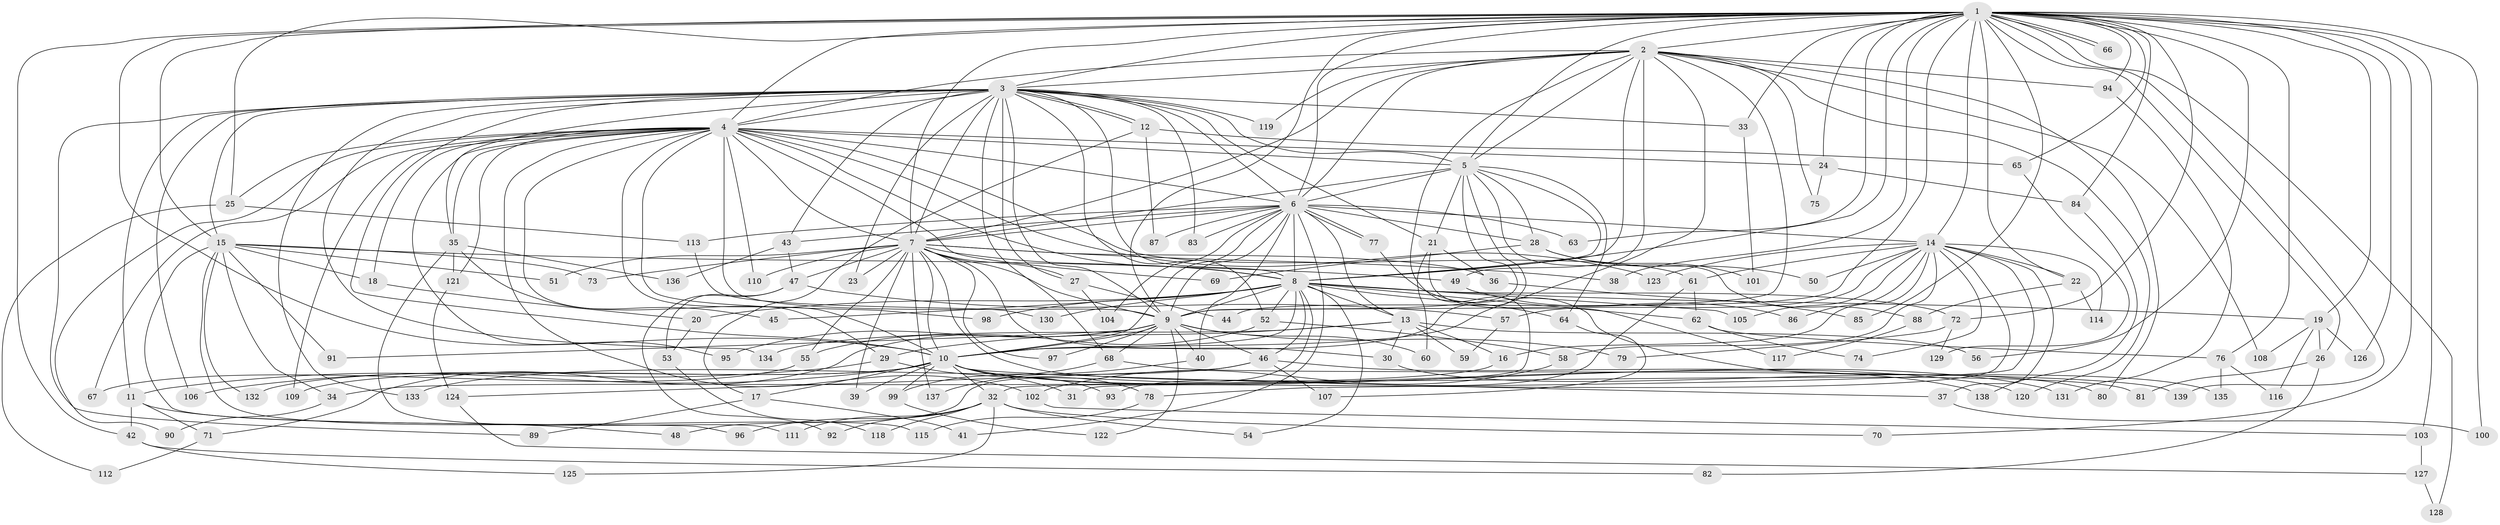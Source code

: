 // Generated by graph-tools (version 1.1) at 2025/01/03/09/25 03:01:28]
// undirected, 139 vertices, 303 edges
graph export_dot {
graph [start="1"]
  node [color=gray90,style=filled];
  1;
  2;
  3;
  4;
  5;
  6;
  7;
  8;
  9;
  10;
  11;
  12;
  13;
  14;
  15;
  16;
  17;
  18;
  19;
  20;
  21;
  22;
  23;
  24;
  25;
  26;
  27;
  28;
  29;
  30;
  31;
  32;
  33;
  34;
  35;
  36;
  37;
  38;
  39;
  40;
  41;
  42;
  43;
  44;
  45;
  46;
  47;
  48;
  49;
  50;
  51;
  52;
  53;
  54;
  55;
  56;
  57;
  58;
  59;
  60;
  61;
  62;
  63;
  64;
  65;
  66;
  67;
  68;
  69;
  70;
  71;
  72;
  73;
  74;
  75;
  76;
  77;
  78;
  79;
  80;
  81;
  82;
  83;
  84;
  85;
  86;
  87;
  88;
  89;
  90;
  91;
  92;
  93;
  94;
  95;
  96;
  97;
  98;
  99;
  100;
  101;
  102;
  103;
  104;
  105;
  106;
  107;
  108;
  109;
  110;
  111;
  112;
  113;
  114;
  115;
  116;
  117;
  118;
  119;
  120;
  121;
  122;
  123;
  124;
  125;
  126;
  127;
  128;
  129;
  130;
  131;
  132;
  133;
  134;
  135;
  136;
  137;
  138;
  139;
  1 -- 2;
  1 -- 3;
  1 -- 4;
  1 -- 5;
  1 -- 6;
  1 -- 7;
  1 -- 8;
  1 -- 9;
  1 -- 10;
  1 -- 14;
  1 -- 15;
  1 -- 19;
  1 -- 22;
  1 -- 24;
  1 -- 25;
  1 -- 26;
  1 -- 33;
  1 -- 38;
  1 -- 42;
  1 -- 44;
  1 -- 56;
  1 -- 63;
  1 -- 65;
  1 -- 66;
  1 -- 66;
  1 -- 70;
  1 -- 72;
  1 -- 76;
  1 -- 84;
  1 -- 85;
  1 -- 94;
  1 -- 100;
  1 -- 103;
  1 -- 126;
  1 -- 128;
  1 -- 139;
  2 -- 3;
  2 -- 4;
  2 -- 5;
  2 -- 6;
  2 -- 7;
  2 -- 8;
  2 -- 9;
  2 -- 10;
  2 -- 32;
  2 -- 49;
  2 -- 75;
  2 -- 80;
  2 -- 94;
  2 -- 108;
  2 -- 119;
  2 -- 120;
  3 -- 4;
  3 -- 5;
  3 -- 6;
  3 -- 7;
  3 -- 8;
  3 -- 9;
  3 -- 10;
  3 -- 11;
  3 -- 12;
  3 -- 12;
  3 -- 15;
  3 -- 21;
  3 -- 23;
  3 -- 27;
  3 -- 33;
  3 -- 35;
  3 -- 43;
  3 -- 52;
  3 -- 68;
  3 -- 83;
  3 -- 89;
  3 -- 106;
  3 -- 119;
  3 -- 133;
  3 -- 134;
  4 -- 5;
  4 -- 6;
  4 -- 7;
  4 -- 8;
  4 -- 9;
  4 -- 10;
  4 -- 18;
  4 -- 24;
  4 -- 25;
  4 -- 29;
  4 -- 35;
  4 -- 61;
  4 -- 67;
  4 -- 69;
  4 -- 90;
  4 -- 95;
  4 -- 98;
  4 -- 102;
  4 -- 109;
  4 -- 110;
  4 -- 121;
  4 -- 123;
  5 -- 6;
  5 -- 7;
  5 -- 8;
  5 -- 9;
  5 -- 10;
  5 -- 21;
  5 -- 28;
  5 -- 64;
  5 -- 88;
  6 -- 7;
  6 -- 8;
  6 -- 9;
  6 -- 10;
  6 -- 13;
  6 -- 14;
  6 -- 28;
  6 -- 40;
  6 -- 41;
  6 -- 43;
  6 -- 63;
  6 -- 77;
  6 -- 77;
  6 -- 83;
  6 -- 87;
  6 -- 104;
  6 -- 113;
  7 -- 8;
  7 -- 9;
  7 -- 10;
  7 -- 23;
  7 -- 27;
  7 -- 30;
  7 -- 36;
  7 -- 38;
  7 -- 39;
  7 -- 47;
  7 -- 51;
  7 -- 55;
  7 -- 73;
  7 -- 81;
  7 -- 97;
  7 -- 110;
  7 -- 137;
  8 -- 9;
  8 -- 10;
  8 -- 13;
  8 -- 19;
  8 -- 20;
  8 -- 45;
  8 -- 46;
  8 -- 48;
  8 -- 52;
  8 -- 54;
  8 -- 62;
  8 -- 64;
  8 -- 72;
  8 -- 98;
  8 -- 105;
  8 -- 130;
  9 -- 10;
  9 -- 40;
  9 -- 46;
  9 -- 55;
  9 -- 60;
  9 -- 68;
  9 -- 79;
  9 -- 91;
  9 -- 95;
  9 -- 97;
  9 -- 122;
  10 -- 11;
  10 -- 17;
  10 -- 32;
  10 -- 37;
  10 -- 39;
  10 -- 78;
  10 -- 93;
  10 -- 99;
  10 -- 109;
  10 -- 131;
  10 -- 132;
  10 -- 138;
  11 -- 42;
  11 -- 48;
  11 -- 71;
  12 -- 17;
  12 -- 65;
  12 -- 87;
  13 -- 16;
  13 -- 29;
  13 -- 30;
  13 -- 56;
  13 -- 59;
  13 -- 134;
  14 -- 16;
  14 -- 22;
  14 -- 31;
  14 -- 37;
  14 -- 50;
  14 -- 57;
  14 -- 58;
  14 -- 61;
  14 -- 74;
  14 -- 78;
  14 -- 86;
  14 -- 105;
  14 -- 114;
  14 -- 123;
  15 -- 18;
  15 -- 34;
  15 -- 49;
  15 -- 51;
  15 -- 73;
  15 -- 91;
  15 -- 96;
  15 -- 115;
  15 -- 132;
  16 -- 34;
  17 -- 41;
  17 -- 89;
  18 -- 20;
  19 -- 26;
  19 -- 108;
  19 -- 116;
  19 -- 126;
  20 -- 53;
  21 -- 36;
  21 -- 60;
  21 -- 117;
  22 -- 88;
  22 -- 114;
  24 -- 75;
  24 -- 84;
  25 -- 112;
  25 -- 113;
  26 -- 81;
  26 -- 82;
  27 -- 44;
  27 -- 104;
  28 -- 50;
  28 -- 69;
  28 -- 101;
  29 -- 31;
  29 -- 106;
  30 -- 80;
  32 -- 54;
  32 -- 70;
  32 -- 92;
  32 -- 96;
  32 -- 111;
  32 -- 118;
  32 -- 125;
  33 -- 101;
  34 -- 90;
  35 -- 45;
  35 -- 111;
  35 -- 121;
  35 -- 136;
  36 -- 85;
  37 -- 100;
  40 -- 137;
  42 -- 82;
  42 -- 125;
  43 -- 47;
  43 -- 136;
  46 -- 107;
  46 -- 120;
  46 -- 124;
  46 -- 133;
  47 -- 53;
  47 -- 57;
  47 -- 92;
  49 -- 86;
  52 -- 58;
  52 -- 71;
  53 -- 118;
  55 -- 67;
  57 -- 59;
  58 -- 102;
  61 -- 62;
  61 -- 93;
  62 -- 74;
  62 -- 76;
  64 -- 107;
  65 -- 129;
  68 -- 99;
  68 -- 139;
  71 -- 112;
  72 -- 79;
  72 -- 129;
  76 -- 116;
  76 -- 135;
  77 -- 135;
  78 -- 115;
  84 -- 138;
  88 -- 117;
  94 -- 131;
  99 -- 122;
  102 -- 103;
  103 -- 127;
  113 -- 130;
  121 -- 124;
  124 -- 127;
  127 -- 128;
}

